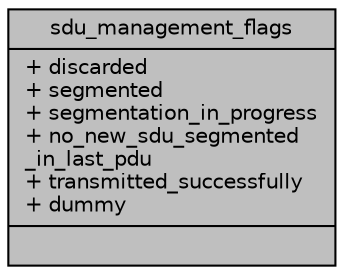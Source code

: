 digraph "sdu_management_flags"
{
 // LATEX_PDF_SIZE
  edge [fontname="Helvetica",fontsize="10",labelfontname="Helvetica",labelfontsize="10"];
  node [fontname="Helvetica",fontsize="10",shape=record];
  Node1 [label="{sdu_management_flags\n|+ discarded\l+ segmented\l+ segmentation_in_progress\l+ no_new_sdu_segmented\l_in_last_pdu\l+ transmitted_successfully\l+ dummy\l|}",height=0.2,width=0.4,color="black", fillcolor="grey75", style="filled", fontcolor="black",tooltip=" "];
}
